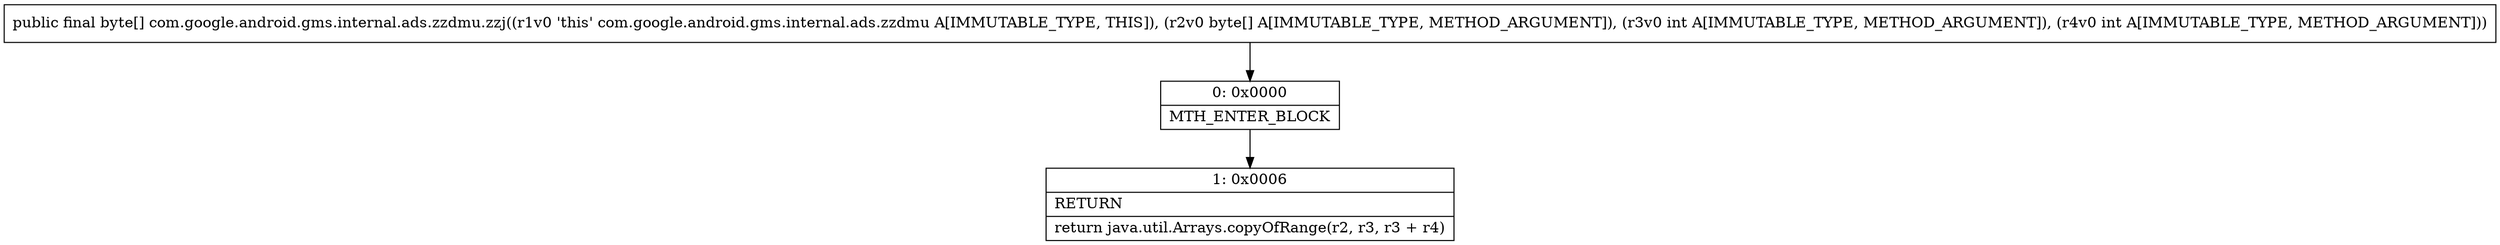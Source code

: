 digraph "CFG forcom.google.android.gms.internal.ads.zzdmu.zzj([BII)[B" {
Node_0 [shape=record,label="{0\:\ 0x0000|MTH_ENTER_BLOCK\l}"];
Node_1 [shape=record,label="{1\:\ 0x0006|RETURN\l|return java.util.Arrays.copyOfRange(r2, r3, r3 + r4)\l}"];
MethodNode[shape=record,label="{public final byte[] com.google.android.gms.internal.ads.zzdmu.zzj((r1v0 'this' com.google.android.gms.internal.ads.zzdmu A[IMMUTABLE_TYPE, THIS]), (r2v0 byte[] A[IMMUTABLE_TYPE, METHOD_ARGUMENT]), (r3v0 int A[IMMUTABLE_TYPE, METHOD_ARGUMENT]), (r4v0 int A[IMMUTABLE_TYPE, METHOD_ARGUMENT])) }"];
MethodNode -> Node_0;
Node_0 -> Node_1;
}

